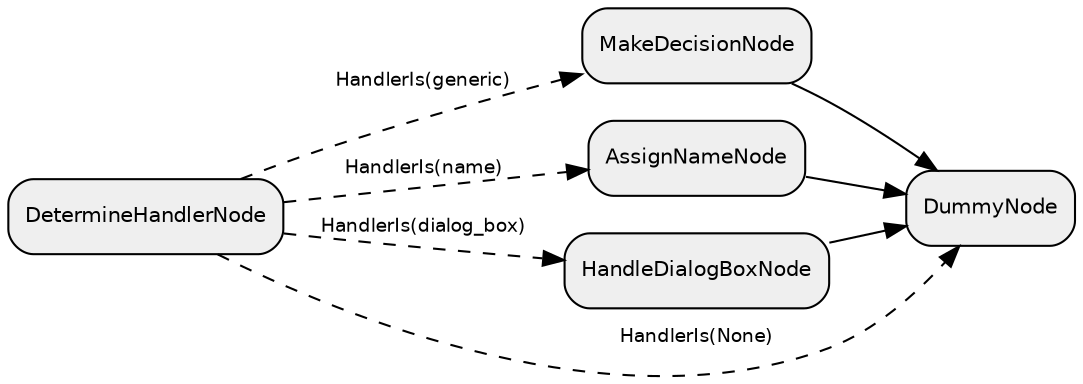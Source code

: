 digraph "subflow_I4h5AEdt51WQ33mjTY19v" {
  rankdir=LR;
  compound=true;
  node [shape=box, style="rounded,filled", fillcolor="#EFEFEF", fontname="Helvetica", fontsize=10];
  edge [fontname="Helvetica", fontsize=9];
  KwZMZCsSCaysLUqphxvbU [label="MakeDecisionNode"];
  "3lAfKyRC2QqUiSukHEH1l" [label="AssignNameNode"];
  EwUep4BzOYzsskjbVTJX3 [label="HandleDialogBoxNode"];
  oHkw1sT2u0bLGYyUCBnHc [label="DummyNode"];
  QlCJFJQDBZIlfROaEOoH2 [label="DetermineHandlerNode"];
  QlCJFJQDBZIlfROaEOoH2 -> EwUep4BzOYzsskjbVTJX3 [style="dashed", label="HandlerIs(dialog_box)"];
  QlCJFJQDBZIlfROaEOoH2 -> "3lAfKyRC2QqUiSukHEH1l" [style="dashed", label="HandlerIs(name)"];
  QlCJFJQDBZIlfROaEOoH2 -> KwZMZCsSCaysLUqphxvbU [style="dashed", label="HandlerIs(generic)"];
  QlCJFJQDBZIlfROaEOoH2 -> oHkw1sT2u0bLGYyUCBnHc [style="dashed", label="HandlerIs(None)"];
  EwUep4BzOYzsskjbVTJX3 -> oHkw1sT2u0bLGYyUCBnHc [style="solid"];
  "3lAfKyRC2QqUiSukHEH1l" -> oHkw1sT2u0bLGYyUCBnHc [style="solid"];
  KwZMZCsSCaysLUqphxvbU -> oHkw1sT2u0bLGYyUCBnHc [style="solid"];
}